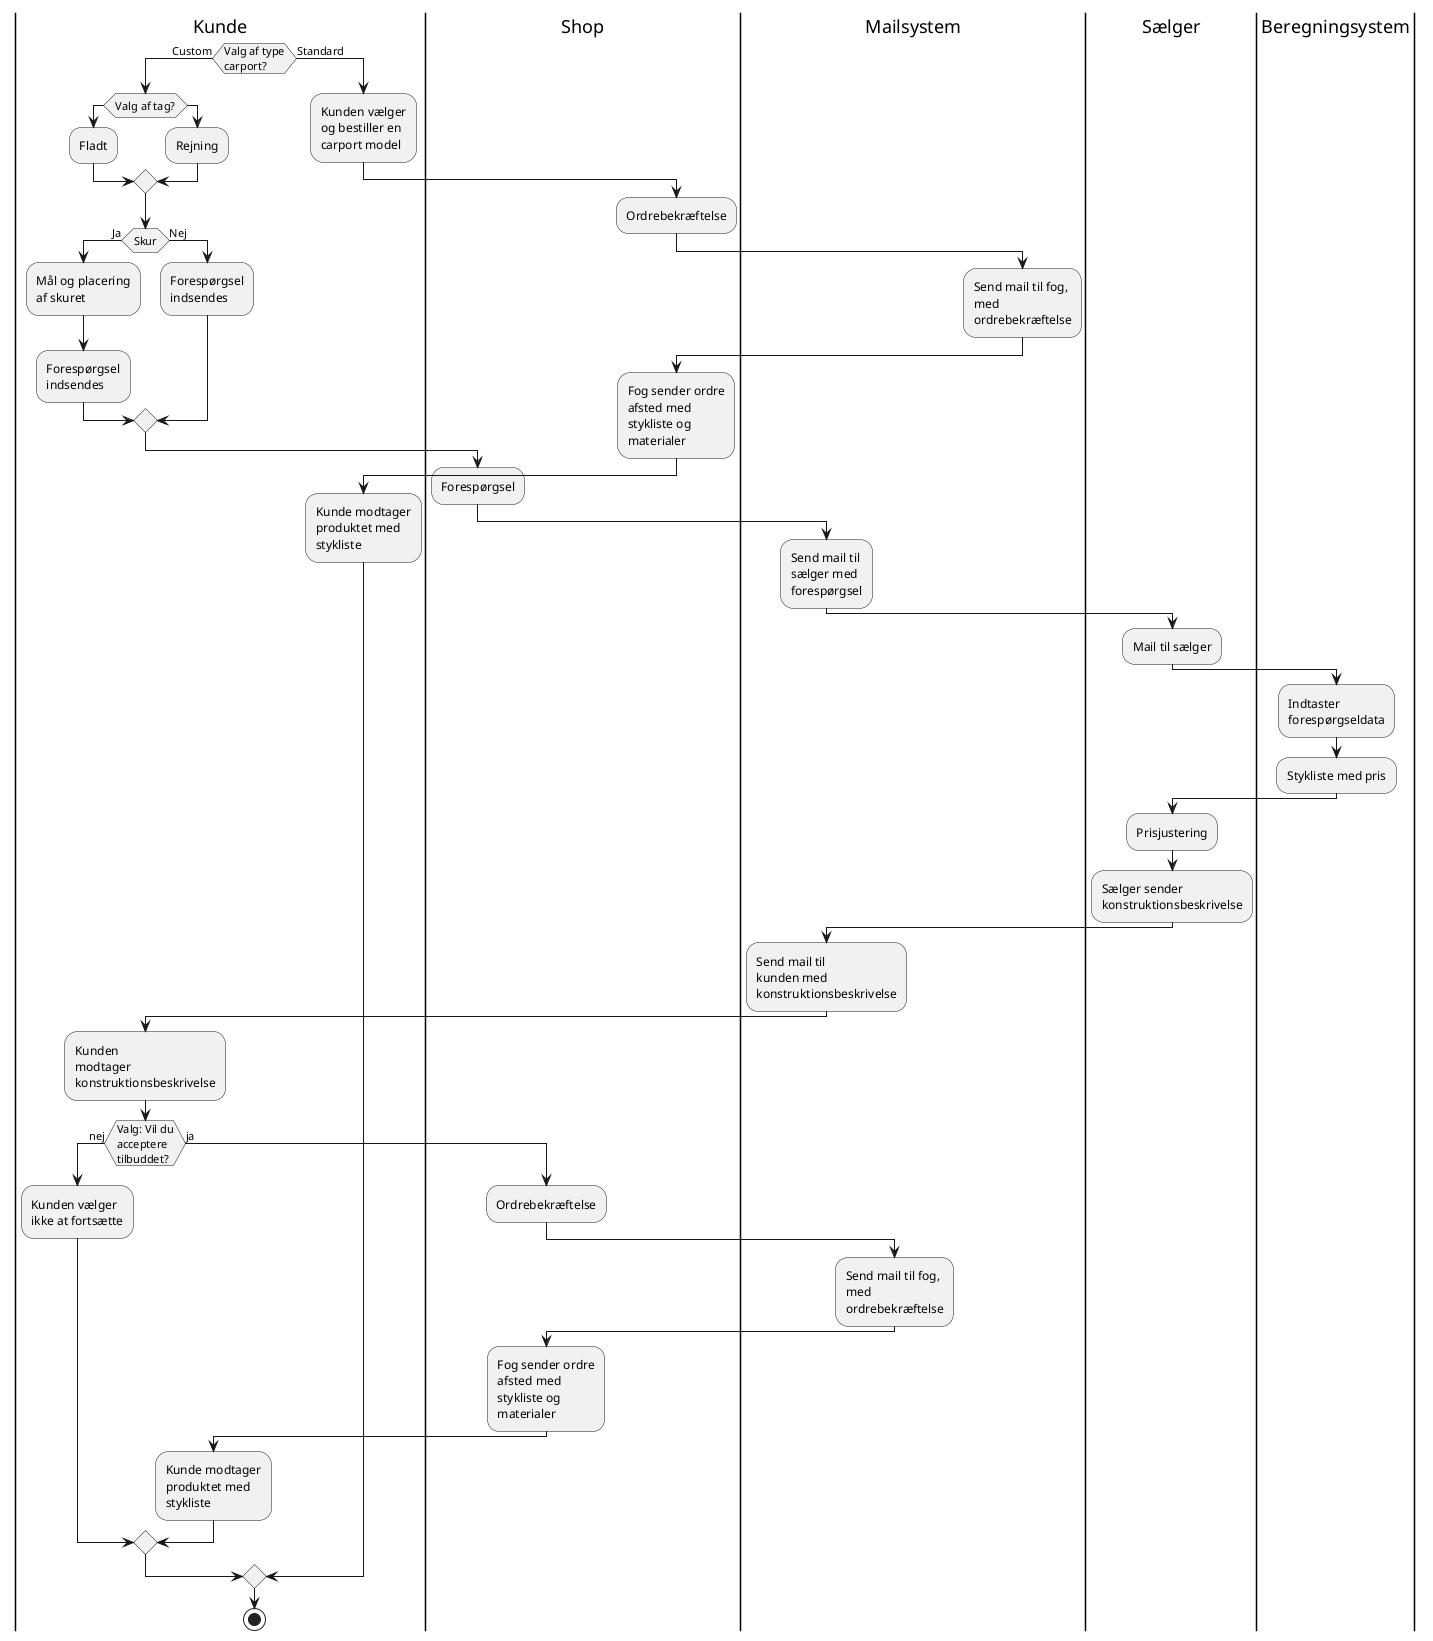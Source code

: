 @startuml

skinparam wrapWidth 100


|Kunde|
if (Valg af type carport?) then (Custom)

  if (Valg af tag?) then
    :Fladt;
  else
    :Rejning;
  endif

  if (Skur) then (Ja)
    :Mål og placering af skuret;
    :Forespørgsel indsendes;
  else (Nej)
    :Forespørgsel indsendes;
  endif

|Shop|
  :Forespørgsel;
|Mailsystem|
  :Send mail til sælger med forespørgsel;
|Sælger|
  :Mail til sælger;
  |Beregningsystem|
  :Indtaster forespørgseldata;
  :Stykliste med pris;
  |Sælger|
  :Prisjustering;
  :Sælger sender konstruktionsbeskrivelse;
|Mailsystem|
  :Send mail til kunden med konstruktionsbeskrivelse;
|Kunde|
  :Kunden modtager konstruktionsbeskrivelse;

  if (Valg: Vil du acceptere tilbuddet?) then (nej)
    :Kunden vælger ikke at fortsætte;
  else (ja)
|Shop|
    :Ordrebekræftelse;
|Sælger|
|Mailsystem|
    :Send mail til fog, med ordrebekræftelse;
|Mailsystem|
|Shop|
    :Fog sender ordre afsted med stykliste og materialer;
|Kunde|
    :Kunde modtager produktet med stykliste;
  endif

else (Standard)
  :Kunden vælger og bestiller en carport model;
|Shop|
  :Ordrebekræftelse;
|Sælger|
|Mailsystem|
  :Send mail til fog, med ordrebekræftelse;
|Mailsystem|
|Shop|
  :Fog sender ordre afsted med stykliste og materialer;
|Kunde|
  :Kunde modtager produktet med stykliste;
endif

|Kunde|
stop
@enduml